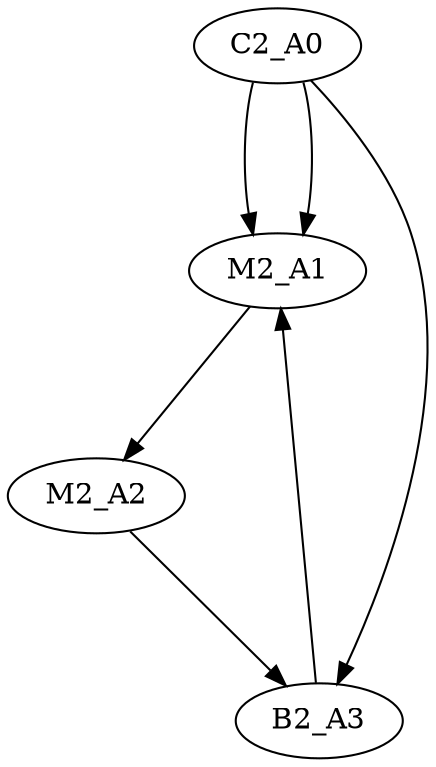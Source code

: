 digraph G {

//dm-sched dev/wbm1 add ../../ftm/ftmx86/my_mps_finite.dot # load pattern
//dm-cmd dev/wbm1 startpattern PatC                        # start pattern
//dm-cmd dev/wbm1 status -v                                # show sent message counts
//dm-cmd dev/wbm1 cleardiag                                # clear diagnostics

name="1000x16u_alternate"
graph [rankdir   = TB, nodesep           = 0.6, mindist     = 1.0, ranksep = 1.0, overlap = false]
node [cpu="2", pattern=PatC, patentry=0, patexit=0,  style     = "filled", fillcolor = "white", color = "black"];
edge [type="defdst"];

C2_A0 [type="flow",  patentry=1, toffs=0, qty="999", tvalid="0", vabs="true"];
// par contains MPS protocol: MAC address (6) + index (1) + flag (1)
M2_A1 [type="tmsg",  patentry=1, toffs=200000,  fid=1, gid=4043, evtno=4043, sid="0", bpid="0", par="0xffffffffffff0401"];
M2_A2 [type="tmsg",              toffs=250000,  fid=1, gid=4043, evtno=4043, sid="0", bpid="0", par="0xffffffffffff0501"];
B2_A3 [type="block", patexit=1,  tperiod=400000, qlo="true"];

C2_A0 -> M2_A1 -> M2_A2 -> B2_A3;
B2_A3 -> M2_A1 [type="altdst"];
C2_A0 -> M2_A1 [type="flowdst"];
C2_A0 -> B2_A3 [type="target"];

}
